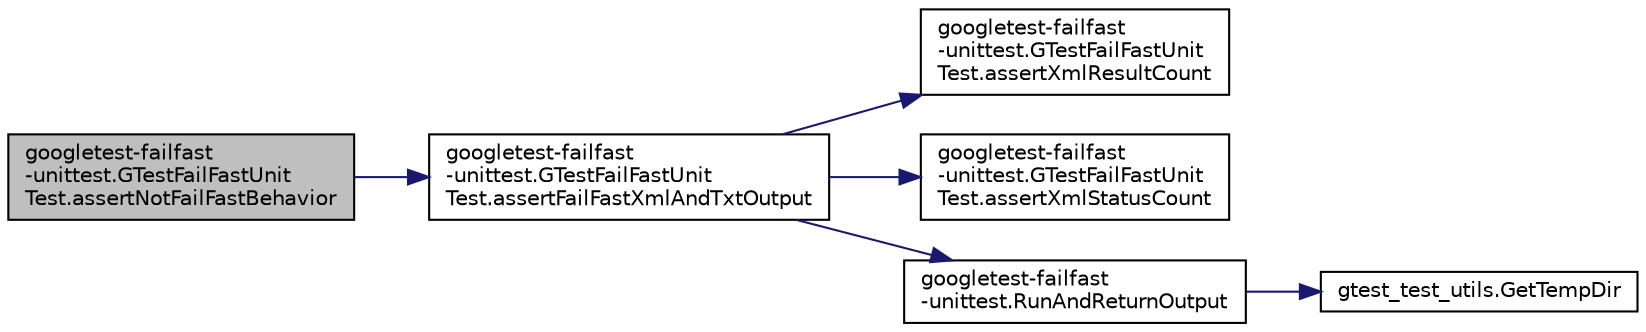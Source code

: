 digraph "googletest-failfast-unittest.GTestFailFastUnitTest.assertNotFailFastBehavior"
{
 // LATEX_PDF_SIZE
  bgcolor="transparent";
  edge [fontname="Helvetica",fontsize="10",labelfontname="Helvetica",labelfontsize="10"];
  node [fontname="Helvetica",fontsize="10",shape=record];
  rankdir="LR";
  Node1 [label="googletest-failfast\l-unittest.GTestFailFastUnit\lTest.assertNotFailFastBehavior",height=0.2,width=0.4,color="black", fillcolor="grey75", style="filled", fontcolor="black",tooltip=" "];
  Node1 -> Node2 [color="midnightblue",fontsize="10",style="solid",fontname="Helvetica"];
  Node2 [label="googletest-failfast\l-unittest.GTestFailFastUnit\lTest.assertFailFastXmlAndTxtOutput",height=0.2,width=0.4,color="black",URL="$classgoogletest-failfast-unittest_1_1GTestFailFastUnitTest.html#a752c45c96a6daa7efc47edb1f494b400",tooltip=" "];
  Node2 -> Node3 [color="midnightblue",fontsize="10",style="solid",fontname="Helvetica"];
  Node3 [label="googletest-failfast\l-unittest.GTestFailFastUnit\lTest.assertXmlResultCount",height=0.2,width=0.4,color="black",URL="$classgoogletest-failfast-unittest_1_1GTestFailFastUnitTest.html#a9e253ee370a45c0fd976f1618bccab75",tooltip=" "];
  Node2 -> Node4 [color="midnightblue",fontsize="10",style="solid",fontname="Helvetica"];
  Node4 [label="googletest-failfast\l-unittest.GTestFailFastUnit\lTest.assertXmlStatusCount",height=0.2,width=0.4,color="black",URL="$classgoogletest-failfast-unittest_1_1GTestFailFastUnitTest.html#acbfb5e6a69ab38fb0fb05166f736d6d9",tooltip=" "];
  Node2 -> Node5 [color="midnightblue",fontsize="10",style="solid",fontname="Helvetica"];
  Node5 [label="googletest-failfast\l-unittest.RunAndReturnOutput",height=0.2,width=0.4,color="black",URL="$namespacegoogletest-failfast-unittest.html#a05429a51e8f715702724c289e47eb150",tooltip=" "];
  Node5 -> Node6 [color="midnightblue",fontsize="10",style="solid",fontname="Helvetica"];
  Node6 [label="gtest_test_utils.GetTempDir",height=0.2,width=0.4,color="black",URL="$namespacegtest__test__utils.html#a25987e1cd76e93068b2afe6bac909d12",tooltip=" "];
}
